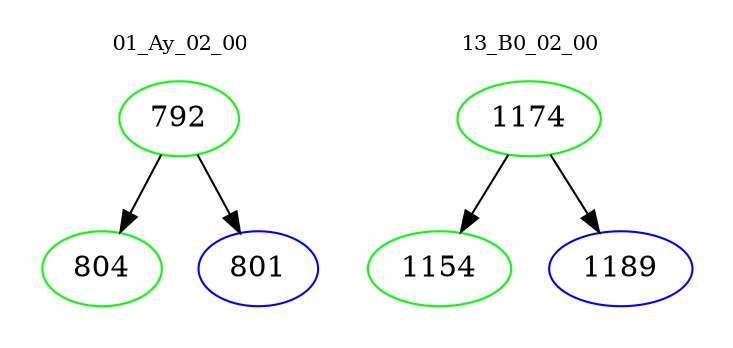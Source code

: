 digraph{
subgraph cluster_0 {
color = white
label = "01_Ay_02_00";
fontsize=10;
T0_792 [label="792", color="green"]
T0_792 -> T0_804 [color="black"]
T0_804 [label="804", color="green"]
T0_792 -> T0_801 [color="black"]
T0_801 [label="801", color="blue"]
}
subgraph cluster_1 {
color = white
label = "13_B0_02_00";
fontsize=10;
T1_1174 [label="1174", color="green"]
T1_1174 -> T1_1154 [color="black"]
T1_1154 [label="1154", color="green"]
T1_1174 -> T1_1189 [color="black"]
T1_1189 [label="1189", color="blue"]
}
}

